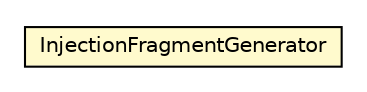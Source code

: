 #!/usr/local/bin/dot
#
# Class diagram 
# Generated by UMLGraph version 5.1 (http://www.umlgraph.org/)
#

digraph G {
	edge [fontname="Helvetica",fontsize=10,labelfontname="Helvetica",labelfontsize=10];
	node [fontname="Helvetica",fontsize=10,shape=plaintext];
	nodesep=0.25;
	ranksep=0.5;
	// org.androidtransfuse.gen.InjectionFragmentGenerator
	c53733 [label=<<table title="org.androidtransfuse.gen.InjectionFragmentGenerator" border="0" cellborder="1" cellspacing="0" cellpadding="2" port="p" bgcolor="lemonChiffon" href="./InjectionFragmentGenerator.html">
		<tr><td><table border="0" cellspacing="0" cellpadding="1">
<tr><td align="center" balign="center"> InjectionFragmentGenerator </td></tr>
		</table></td></tr>
		</table>>, fontname="Helvetica", fontcolor="black", fontsize=10.0];
}

